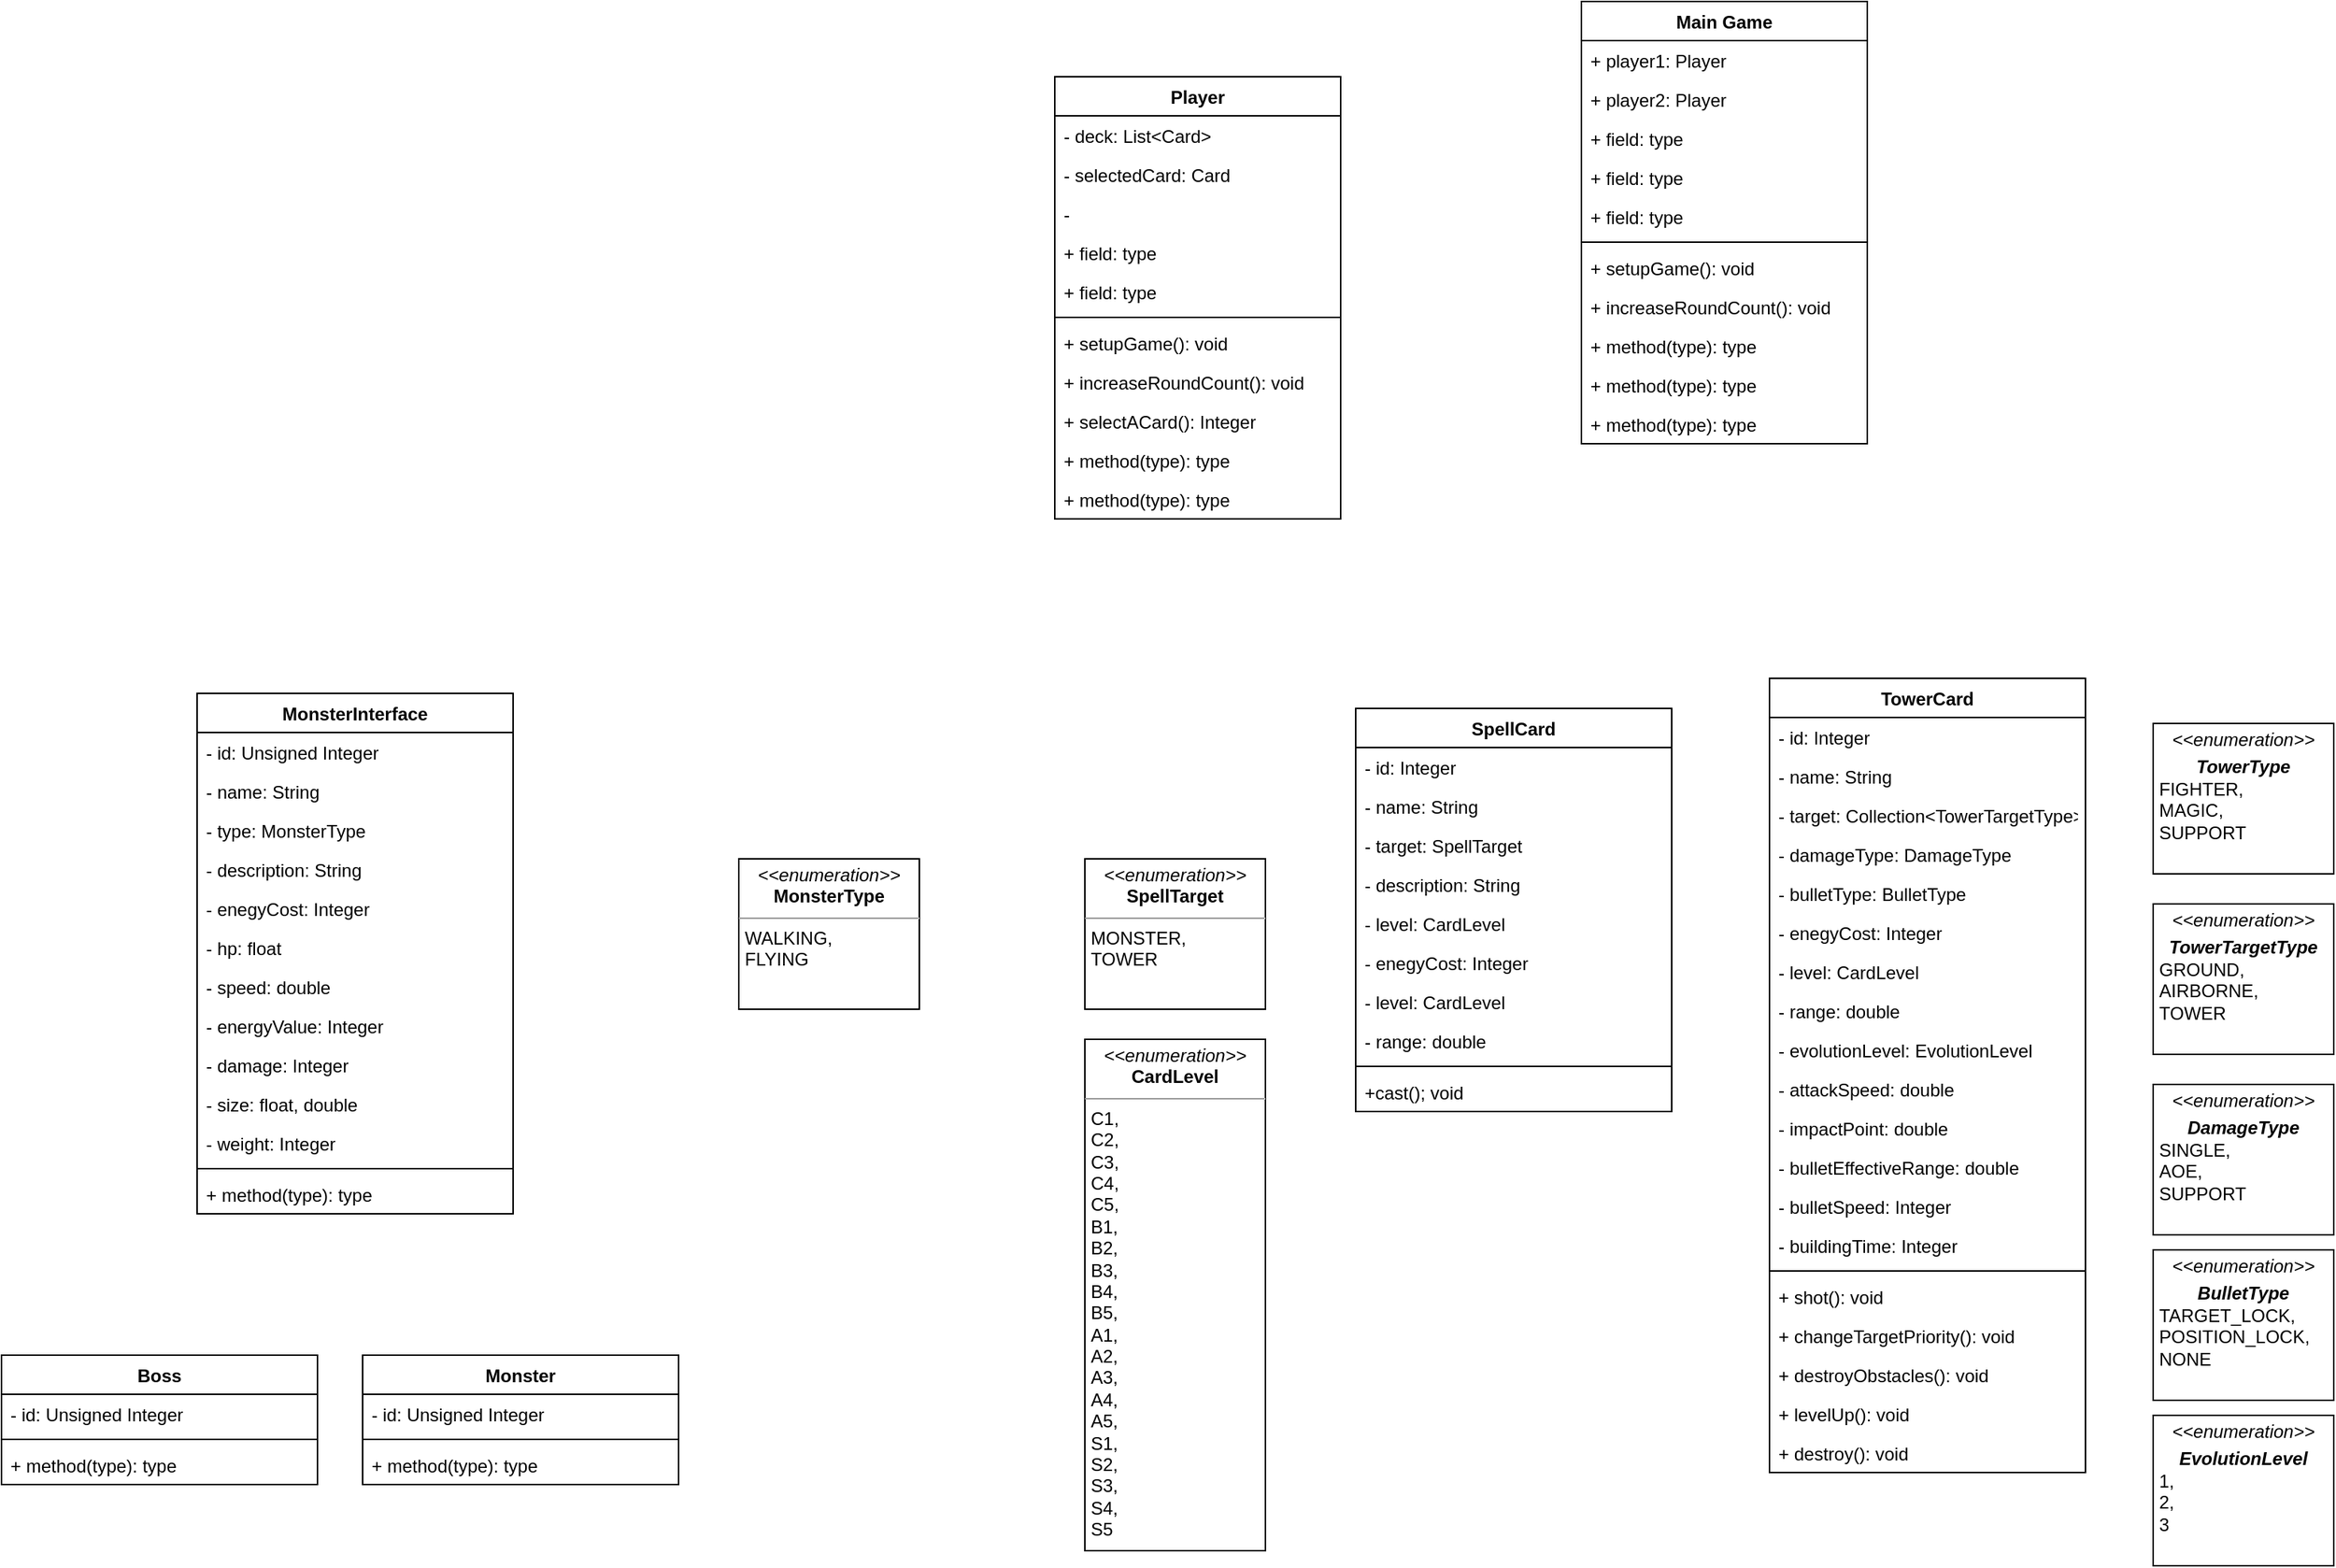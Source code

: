 <mxfile version="20.0.1" type="github">
  <diagram id="3Hzr0n2Hrk9hMCZVUcCn" name="Page-1">
    <mxGraphModel dx="1108" dy="1582" grid="1" gridSize="10" guides="1" tooltips="1" connect="1" arrows="1" fold="1" page="1" pageScale="1" pageWidth="850" pageHeight="1100" math="0" shadow="0">
      <root>
        <mxCell id="0" />
        <mxCell id="1" parent="0" />
        <mxCell id="gTmIQ7LkwGz3GuOeLMRu-1" value="MonsterInterface" style="swimlane;fontStyle=1;align=center;verticalAlign=top;childLayout=stackLayout;horizontal=1;startSize=26;horizontalStack=0;resizeParent=1;resizeParentMax=0;resizeLast=0;collapsible=1;marginBottom=0;" parent="1" vertex="1">
          <mxGeometry x="230" y="90" width="210" height="346" as="geometry" />
        </mxCell>
        <mxCell id="gTmIQ7LkwGz3GuOeLMRu-2" value="- id: Unsigned Integer" style="text;strokeColor=none;fillColor=none;align=left;verticalAlign=top;spacingLeft=4;spacingRight=4;overflow=hidden;rotatable=0;points=[[0,0.5],[1,0.5]];portConstraint=eastwest;" parent="gTmIQ7LkwGz3GuOeLMRu-1" vertex="1">
          <mxGeometry y="26" width="210" height="26" as="geometry" />
        </mxCell>
        <mxCell id="gTmIQ7LkwGz3GuOeLMRu-15" value="- name: String" style="text;strokeColor=none;fillColor=none;align=left;verticalAlign=top;spacingLeft=4;spacingRight=4;overflow=hidden;rotatable=0;points=[[0,0.5],[1,0.5]];portConstraint=eastwest;" parent="gTmIQ7LkwGz3GuOeLMRu-1" vertex="1">
          <mxGeometry y="52" width="210" height="26" as="geometry" />
        </mxCell>
        <mxCell id="gTmIQ7LkwGz3GuOeLMRu-16" value="- type: MonsterType" style="text;strokeColor=none;fillColor=none;align=left;verticalAlign=top;spacingLeft=4;spacingRight=4;overflow=hidden;rotatable=0;points=[[0,0.5],[1,0.5]];portConstraint=eastwest;" parent="gTmIQ7LkwGz3GuOeLMRu-1" vertex="1">
          <mxGeometry y="78" width="210" height="26" as="geometry" />
        </mxCell>
        <mxCell id="gTmIQ7LkwGz3GuOeLMRu-6" value="- description: String" style="text;strokeColor=none;fillColor=none;align=left;verticalAlign=top;spacingLeft=4;spacingRight=4;overflow=hidden;rotatable=0;points=[[0,0.5],[1,0.5]];portConstraint=eastwest;" parent="gTmIQ7LkwGz3GuOeLMRu-1" vertex="1">
          <mxGeometry y="104" width="210" height="26" as="geometry" />
        </mxCell>
        <mxCell id="gTmIQ7LkwGz3GuOeLMRu-8" value="- enegyCost: Integer" style="text;strokeColor=none;fillColor=none;align=left;verticalAlign=top;spacingLeft=4;spacingRight=4;overflow=hidden;rotatable=0;points=[[0,0.5],[1,0.5]];portConstraint=eastwest;labelBackgroundColor=default;" parent="gTmIQ7LkwGz3GuOeLMRu-1" vertex="1">
          <mxGeometry y="130" width="210" height="26" as="geometry" />
        </mxCell>
        <mxCell id="gTmIQ7LkwGz3GuOeLMRu-9" value="- hp: float" style="text;strokeColor=none;fillColor=none;align=left;verticalAlign=top;spacingLeft=4;spacingRight=4;overflow=hidden;rotatable=0;points=[[0,0.5],[1,0.5]];portConstraint=eastwest;" parent="gTmIQ7LkwGz3GuOeLMRu-1" vertex="1">
          <mxGeometry y="156" width="210" height="26" as="geometry" />
        </mxCell>
        <mxCell id="gTmIQ7LkwGz3GuOeLMRu-10" value="- speed: double" style="text;strokeColor=none;fillColor=none;align=left;verticalAlign=top;spacingLeft=4;spacingRight=4;overflow=hidden;rotatable=0;points=[[0,0.5],[1,0.5]];portConstraint=eastwest;" parent="gTmIQ7LkwGz3GuOeLMRu-1" vertex="1">
          <mxGeometry y="182" width="210" height="26" as="geometry" />
        </mxCell>
        <mxCell id="gTmIQ7LkwGz3GuOeLMRu-13" value="- energyValue: Integer" style="text;strokeColor=none;fillColor=none;align=left;verticalAlign=top;spacingLeft=4;spacingRight=4;overflow=hidden;rotatable=0;points=[[0,0.5],[1,0.5]];portConstraint=eastwest;" parent="gTmIQ7LkwGz3GuOeLMRu-1" vertex="1">
          <mxGeometry y="208" width="210" height="26" as="geometry" />
        </mxCell>
        <mxCell id="gTmIQ7LkwGz3GuOeLMRu-14" value="- damage: Integer" style="text;strokeColor=none;fillColor=none;align=left;verticalAlign=top;spacingLeft=4;spacingRight=4;overflow=hidden;rotatable=0;points=[[0,0.5],[1,0.5]];portConstraint=eastwest;" parent="gTmIQ7LkwGz3GuOeLMRu-1" vertex="1">
          <mxGeometry y="234" width="210" height="26" as="geometry" />
        </mxCell>
        <mxCell id="gTmIQ7LkwGz3GuOeLMRu-11" value="- size: float, double" style="text;strokeColor=none;fillColor=none;align=left;verticalAlign=top;spacingLeft=4;spacingRight=4;overflow=hidden;rotatable=0;points=[[0,0.5],[1,0.5]];portConstraint=eastwest;" parent="gTmIQ7LkwGz3GuOeLMRu-1" vertex="1">
          <mxGeometry y="260" width="210" height="26" as="geometry" />
        </mxCell>
        <mxCell id="gTmIQ7LkwGz3GuOeLMRu-12" value="- weight: Integer" style="text;strokeColor=none;fillColor=none;align=left;verticalAlign=top;spacingLeft=4;spacingRight=4;overflow=hidden;rotatable=0;points=[[0,0.5],[1,0.5]];portConstraint=eastwest;" parent="gTmIQ7LkwGz3GuOeLMRu-1" vertex="1">
          <mxGeometry y="286" width="210" height="26" as="geometry" />
        </mxCell>
        <mxCell id="gTmIQ7LkwGz3GuOeLMRu-3" value="" style="line;strokeWidth=1;fillColor=none;align=left;verticalAlign=middle;spacingTop=-1;spacingLeft=3;spacingRight=3;rotatable=0;labelPosition=right;points=[];portConstraint=eastwest;" parent="gTmIQ7LkwGz3GuOeLMRu-1" vertex="1">
          <mxGeometry y="312" width="210" height="8" as="geometry" />
        </mxCell>
        <mxCell id="gTmIQ7LkwGz3GuOeLMRu-4" value="+ method(type): type" style="text;strokeColor=none;fillColor=none;align=left;verticalAlign=top;spacingLeft=4;spacingRight=4;overflow=hidden;rotatable=0;points=[[0,0.5],[1,0.5]];portConstraint=eastwest;" parent="gTmIQ7LkwGz3GuOeLMRu-1" vertex="1">
          <mxGeometry y="320" width="210" height="26" as="geometry" />
        </mxCell>
        <mxCell id="gTmIQ7LkwGz3GuOeLMRu-5" value="&lt;p style=&quot;margin:0px;margin-top:4px;text-align:center;&quot;&gt;&lt;i&gt;&amp;lt;&amp;lt;enumeration&amp;gt;&amp;gt;&lt;/i&gt;&lt;br&gt;&lt;b&gt;MonsterType&lt;/b&gt;&lt;/p&gt;&lt;hr size=&quot;1&quot;&gt;&lt;p style=&quot;margin:0px;margin-left:4px;&quot;&gt;WALKING,&amp;nbsp;&lt;/p&gt;&lt;p style=&quot;margin:0px;margin-left:4px;&quot;&gt;FLYING&lt;/p&gt;" style="verticalAlign=top;align=left;overflow=fill;fontSize=12;fontFamily=Helvetica;html=1;" parent="1" vertex="1">
          <mxGeometry x="590" y="200" width="120" height="100" as="geometry" />
        </mxCell>
        <mxCell id="gTmIQ7LkwGz3GuOeLMRu-19" value="Boss" style="swimlane;fontStyle=1;align=center;verticalAlign=top;childLayout=stackLayout;horizontal=1;startSize=26;horizontalStack=0;resizeParent=1;resizeParentMax=0;resizeLast=0;collapsible=1;marginBottom=0;" parent="1" vertex="1">
          <mxGeometry x="100" y="530" width="210" height="86" as="geometry" />
        </mxCell>
        <mxCell id="gTmIQ7LkwGz3GuOeLMRu-20" value="- id: Unsigned Integer" style="text;strokeColor=none;fillColor=none;align=left;verticalAlign=top;spacingLeft=4;spacingRight=4;overflow=hidden;rotatable=0;points=[[0,0.5],[1,0.5]];portConstraint=eastwest;" parent="gTmIQ7LkwGz3GuOeLMRu-19" vertex="1">
          <mxGeometry y="26" width="210" height="26" as="geometry" />
        </mxCell>
        <mxCell id="gTmIQ7LkwGz3GuOeLMRu-34" value="" style="line;strokeWidth=1;fillColor=none;align=left;verticalAlign=middle;spacingTop=-1;spacingLeft=3;spacingRight=3;rotatable=0;labelPosition=right;points=[];portConstraint=eastwest;" parent="gTmIQ7LkwGz3GuOeLMRu-19" vertex="1">
          <mxGeometry y="52" width="210" height="8" as="geometry" />
        </mxCell>
        <mxCell id="gTmIQ7LkwGz3GuOeLMRu-35" value="+ method(type): type" style="text;strokeColor=none;fillColor=none;align=left;verticalAlign=top;spacingLeft=4;spacingRight=4;overflow=hidden;rotatable=0;points=[[0,0.5],[1,0.5]];portConstraint=eastwest;" parent="gTmIQ7LkwGz3GuOeLMRu-19" vertex="1">
          <mxGeometry y="60" width="210" height="26" as="geometry" />
        </mxCell>
        <mxCell id="gTmIQ7LkwGz3GuOeLMRu-36" value="Monster" style="swimlane;fontStyle=1;align=center;verticalAlign=top;childLayout=stackLayout;horizontal=1;startSize=26;horizontalStack=0;resizeParent=1;resizeParentMax=0;resizeLast=0;collapsible=1;marginBottom=0;" parent="1" vertex="1">
          <mxGeometry x="340" y="530" width="210" height="86" as="geometry" />
        </mxCell>
        <mxCell id="gTmIQ7LkwGz3GuOeLMRu-37" value="- id: Unsigned Integer" style="text;strokeColor=none;fillColor=none;align=left;verticalAlign=top;spacingLeft=4;spacingRight=4;overflow=hidden;rotatable=0;points=[[0,0.5],[1,0.5]];portConstraint=eastwest;" parent="gTmIQ7LkwGz3GuOeLMRu-36" vertex="1">
          <mxGeometry y="26" width="210" height="26" as="geometry" />
        </mxCell>
        <mxCell id="gTmIQ7LkwGz3GuOeLMRu-51" value="" style="line;strokeWidth=1;fillColor=none;align=left;verticalAlign=middle;spacingTop=-1;spacingLeft=3;spacingRight=3;rotatable=0;labelPosition=right;points=[];portConstraint=eastwest;" parent="gTmIQ7LkwGz3GuOeLMRu-36" vertex="1">
          <mxGeometry y="52" width="210" height="8" as="geometry" />
        </mxCell>
        <mxCell id="gTmIQ7LkwGz3GuOeLMRu-52" value="+ method(type): type" style="text;strokeColor=none;fillColor=none;align=left;verticalAlign=top;spacingLeft=4;spacingRight=4;overflow=hidden;rotatable=0;points=[[0,0.5],[1,0.5]];portConstraint=eastwest;" parent="gTmIQ7LkwGz3GuOeLMRu-36" vertex="1">
          <mxGeometry y="60" width="210" height="26" as="geometry" />
        </mxCell>
        <mxCell id="y4j8MuDuXKKV_iI7dw1A-1" value="&lt;p style=&quot;margin:0px;margin-top:4px;text-align:center;&quot;&gt;&lt;i&gt;&amp;lt;&amp;lt;enumeration&amp;gt;&amp;gt;&lt;/i&gt;&lt;br&gt;&lt;b&gt;SpellTarget&lt;/b&gt;&lt;/p&gt;&lt;hr size=&quot;1&quot;&gt;&lt;p style=&quot;margin:0px;margin-left:4px;&quot;&gt;MONSTER,&lt;/p&gt;&lt;p style=&quot;margin:0px;margin-left:4px;&quot;&gt;TOWER&lt;/p&gt;" style="verticalAlign=top;align=left;overflow=fill;fontSize=12;fontFamily=Helvetica;html=1;" vertex="1" parent="1">
          <mxGeometry x="820" y="200" width="120" height="100" as="geometry" />
        </mxCell>
        <mxCell id="y4j8MuDuXKKV_iI7dw1A-2" value="SpellCard" style="swimlane;fontStyle=1;align=center;verticalAlign=top;childLayout=stackLayout;horizontal=1;startSize=26;horizontalStack=0;resizeParent=1;resizeParentMax=0;resizeLast=0;collapsible=1;marginBottom=0;" vertex="1" parent="1">
          <mxGeometry x="1000" y="100" width="210" height="268" as="geometry" />
        </mxCell>
        <mxCell id="y4j8MuDuXKKV_iI7dw1A-3" value="- id: Integer" style="text;strokeColor=none;fillColor=none;align=left;verticalAlign=top;spacingLeft=4;spacingRight=4;overflow=hidden;rotatable=0;points=[[0,0.5],[1,0.5]];portConstraint=eastwest;" vertex="1" parent="y4j8MuDuXKKV_iI7dw1A-2">
          <mxGeometry y="26" width="210" height="26" as="geometry" />
        </mxCell>
        <mxCell id="y4j8MuDuXKKV_iI7dw1A-4" value="- name: String" style="text;strokeColor=none;fillColor=none;align=left;verticalAlign=top;spacingLeft=4;spacingRight=4;overflow=hidden;rotatable=0;points=[[0,0.5],[1,0.5]];portConstraint=eastwest;" vertex="1" parent="y4j8MuDuXKKV_iI7dw1A-2">
          <mxGeometry y="52" width="210" height="26" as="geometry" />
        </mxCell>
        <mxCell id="y4j8MuDuXKKV_iI7dw1A-5" value="- target: SpellTarget" style="text;strokeColor=none;fillColor=none;align=left;verticalAlign=top;spacingLeft=4;spacingRight=4;overflow=hidden;rotatable=0;points=[[0,0.5],[1,0.5]];portConstraint=eastwest;" vertex="1" parent="y4j8MuDuXKKV_iI7dw1A-2">
          <mxGeometry y="78" width="210" height="26" as="geometry" />
        </mxCell>
        <mxCell id="y4j8MuDuXKKV_iI7dw1A-6" value="- description: String" style="text;strokeColor=none;fillColor=none;align=left;verticalAlign=top;spacingLeft=4;spacingRight=4;overflow=hidden;rotatable=0;points=[[0,0.5],[1,0.5]];portConstraint=eastwest;" vertex="1" parent="y4j8MuDuXKKV_iI7dw1A-2">
          <mxGeometry y="104" width="210" height="26" as="geometry" />
        </mxCell>
        <mxCell id="y4j8MuDuXKKV_iI7dw1A-17" value="- level: CardLevel" style="text;strokeColor=none;fillColor=none;align=left;verticalAlign=top;spacingLeft=4;spacingRight=4;overflow=hidden;rotatable=0;points=[[0,0.5],[1,0.5]];portConstraint=eastwest;labelBackgroundColor=default;" vertex="1" parent="y4j8MuDuXKKV_iI7dw1A-2">
          <mxGeometry y="130" width="210" height="26" as="geometry" />
        </mxCell>
        <mxCell id="y4j8MuDuXKKV_iI7dw1A-16" value="- enegyCost: Integer" style="text;strokeColor=none;fillColor=none;align=left;verticalAlign=top;spacingLeft=4;spacingRight=4;overflow=hidden;rotatable=0;points=[[0,0.5],[1,0.5]];portConstraint=eastwest;labelBackgroundColor=default;" vertex="1" parent="y4j8MuDuXKKV_iI7dw1A-2">
          <mxGeometry y="156" width="210" height="26" as="geometry" />
        </mxCell>
        <mxCell id="y4j8MuDuXKKV_iI7dw1A-18" value="- level: CardLevel" style="text;strokeColor=none;fillColor=none;align=left;verticalAlign=top;spacingLeft=4;spacingRight=4;overflow=hidden;rotatable=0;points=[[0,0.5],[1,0.5]];portConstraint=eastwest;labelBackgroundColor=default;" vertex="1" parent="y4j8MuDuXKKV_iI7dw1A-2">
          <mxGeometry y="182" width="210" height="26" as="geometry" />
        </mxCell>
        <mxCell id="y4j8MuDuXKKV_iI7dw1A-7" value="- range: double" style="text;strokeColor=none;fillColor=none;align=left;verticalAlign=top;spacingLeft=4;spacingRight=4;overflow=hidden;rotatable=0;points=[[0,0.5],[1,0.5]];portConstraint=eastwest;labelBackgroundColor=default;" vertex="1" parent="y4j8MuDuXKKV_iI7dw1A-2">
          <mxGeometry y="208" width="210" height="26" as="geometry" />
        </mxCell>
        <mxCell id="y4j8MuDuXKKV_iI7dw1A-14" value="" style="line;strokeWidth=1;fillColor=none;align=left;verticalAlign=middle;spacingTop=-1;spacingLeft=3;spacingRight=3;rotatable=0;labelPosition=right;points=[];portConstraint=eastwest;" vertex="1" parent="y4j8MuDuXKKV_iI7dw1A-2">
          <mxGeometry y="234" width="210" height="8" as="geometry" />
        </mxCell>
        <mxCell id="y4j8MuDuXKKV_iI7dw1A-15" value="+cast(); void" style="text;strokeColor=none;fillColor=none;align=left;verticalAlign=top;spacingLeft=4;spacingRight=4;overflow=hidden;rotatable=0;points=[[0,0.5],[1,0.5]];portConstraint=eastwest;" vertex="1" parent="y4j8MuDuXKKV_iI7dw1A-2">
          <mxGeometry y="242" width="210" height="26" as="geometry" />
        </mxCell>
        <mxCell id="y4j8MuDuXKKV_iI7dw1A-19" value="&lt;p style=&quot;margin:0px;margin-top:4px;text-align:center;&quot;&gt;&lt;i&gt;&amp;lt;&amp;lt;enumeration&amp;gt;&amp;gt;&lt;/i&gt;&lt;br&gt;&lt;b&gt;CardLevel&lt;/b&gt;&lt;/p&gt;&lt;hr size=&quot;1&quot;&gt;&lt;p style=&quot;margin:0px;margin-left:4px;&quot;&gt;C1,&lt;/p&gt;&lt;p style=&quot;margin:0px;margin-left:4px;&quot;&gt;C2,&lt;/p&gt;&lt;p style=&quot;margin:0px;margin-left:4px;&quot;&gt;C3,&lt;/p&gt;&lt;p style=&quot;margin:0px;margin-left:4px;&quot;&gt;C4,&lt;/p&gt;&lt;p style=&quot;margin:0px;margin-left:4px;&quot;&gt;C5,&lt;/p&gt;&lt;p style=&quot;margin:0px;margin-left:4px;&quot;&gt;B1,&lt;/p&gt;&lt;p style=&quot;margin:0px;margin-left:4px;&quot;&gt;B2,&lt;/p&gt;&lt;p style=&quot;margin:0px;margin-left:4px;&quot;&gt;B3,&lt;/p&gt;&lt;p style=&quot;margin:0px;margin-left:4px;&quot;&gt;B4,&lt;/p&gt;&lt;p style=&quot;margin:0px;margin-left:4px;&quot;&gt;B5,&lt;/p&gt;&lt;p style=&quot;margin:0px;margin-left:4px;&quot;&gt;A1,&amp;nbsp;&lt;/p&gt;&lt;p style=&quot;margin:0px;margin-left:4px;&quot;&gt;A2,&lt;/p&gt;&lt;p style=&quot;margin:0px;margin-left:4px;&quot;&gt;A3,&lt;/p&gt;&lt;p style=&quot;margin:0px;margin-left:4px;&quot;&gt;A4,&lt;/p&gt;&lt;p style=&quot;margin:0px;margin-left:4px;&quot;&gt;A5,&lt;/p&gt;&lt;p style=&quot;margin:0px;margin-left:4px;&quot;&gt;S1,&lt;/p&gt;&lt;p style=&quot;margin:0px;margin-left:4px;&quot;&gt;S2,&lt;/p&gt;&lt;p style=&quot;margin:0px;margin-left:4px;&quot;&gt;S3,&lt;/p&gt;&lt;p style=&quot;margin:0px;margin-left:4px;&quot;&gt;S4,&lt;/p&gt;&lt;p style=&quot;margin:0px;margin-left:4px;&quot;&gt;S5&lt;/p&gt;" style="verticalAlign=top;align=left;overflow=fill;fontSize=12;fontFamily=Helvetica;html=1;" vertex="1" parent="1">
          <mxGeometry x="820" y="320" width="120" height="340" as="geometry" />
        </mxCell>
        <mxCell id="y4j8MuDuXKKV_iI7dw1A-21" value="TowerCard" style="swimlane;fontStyle=1;align=center;verticalAlign=top;childLayout=stackLayout;horizontal=1;startSize=26;horizontalStack=0;resizeParent=1;resizeParentMax=0;resizeLast=0;collapsible=1;marginBottom=0;" vertex="1" parent="1">
          <mxGeometry x="1275" y="80" width="210" height="528" as="geometry" />
        </mxCell>
        <mxCell id="y4j8MuDuXKKV_iI7dw1A-22" value="- id: Integer" style="text;strokeColor=none;fillColor=none;align=left;verticalAlign=top;spacingLeft=4;spacingRight=4;overflow=hidden;rotatable=0;points=[[0,0.5],[1,0.5]];portConstraint=eastwest;" vertex="1" parent="y4j8MuDuXKKV_iI7dw1A-21">
          <mxGeometry y="26" width="210" height="26" as="geometry" />
        </mxCell>
        <mxCell id="y4j8MuDuXKKV_iI7dw1A-23" value="- name: String" style="text;strokeColor=none;fillColor=none;align=left;verticalAlign=top;spacingLeft=4;spacingRight=4;overflow=hidden;rotatable=0;points=[[0,0.5],[1,0.5]];portConstraint=eastwest;" vertex="1" parent="y4j8MuDuXKKV_iI7dw1A-21">
          <mxGeometry y="52" width="210" height="26" as="geometry" />
        </mxCell>
        <mxCell id="y4j8MuDuXKKV_iI7dw1A-24" value="- target: Collection&lt;TowerTargetType&gt;" style="text;strokeColor=none;fillColor=none;align=left;verticalAlign=top;spacingLeft=4;spacingRight=4;overflow=hidden;rotatable=0;points=[[0,0.5],[1,0.5]];portConstraint=eastwest;" vertex="1" parent="y4j8MuDuXKKV_iI7dw1A-21">
          <mxGeometry y="78" width="210" height="26" as="geometry" />
        </mxCell>
        <mxCell id="y4j8MuDuXKKV_iI7dw1A-25" value="- damageType: DamageType" style="text;strokeColor=none;fillColor=none;align=left;verticalAlign=top;spacingLeft=4;spacingRight=4;overflow=hidden;rotatable=0;points=[[0,0.5],[1,0.5]];portConstraint=eastwest;" vertex="1" parent="y4j8MuDuXKKV_iI7dw1A-21">
          <mxGeometry y="104" width="210" height="26" as="geometry" />
        </mxCell>
        <mxCell id="y4j8MuDuXKKV_iI7dw1A-26" value="- bulletType: BulletType" style="text;strokeColor=none;fillColor=none;align=left;verticalAlign=top;spacingLeft=4;spacingRight=4;overflow=hidden;rotatable=0;points=[[0,0.5],[1,0.5]];portConstraint=eastwest;labelBackgroundColor=default;" vertex="1" parent="y4j8MuDuXKKV_iI7dw1A-21">
          <mxGeometry y="130" width="210" height="26" as="geometry" />
        </mxCell>
        <mxCell id="y4j8MuDuXKKV_iI7dw1A-27" value="- enegyCost: Integer" style="text;strokeColor=none;fillColor=none;align=left;verticalAlign=top;spacingLeft=4;spacingRight=4;overflow=hidden;rotatable=0;points=[[0,0.5],[1,0.5]];portConstraint=eastwest;labelBackgroundColor=default;" vertex="1" parent="y4j8MuDuXKKV_iI7dw1A-21">
          <mxGeometry y="156" width="210" height="26" as="geometry" />
        </mxCell>
        <mxCell id="y4j8MuDuXKKV_iI7dw1A-28" value="- level: CardLevel" style="text;strokeColor=none;fillColor=none;align=left;verticalAlign=top;spacingLeft=4;spacingRight=4;overflow=hidden;rotatable=0;points=[[0,0.5],[1,0.5]];portConstraint=eastwest;labelBackgroundColor=default;" vertex="1" parent="y4j8MuDuXKKV_iI7dw1A-21">
          <mxGeometry y="182" width="210" height="26" as="geometry" />
        </mxCell>
        <mxCell id="y4j8MuDuXKKV_iI7dw1A-29" value="- range: double" style="text;strokeColor=none;fillColor=none;align=left;verticalAlign=top;spacingLeft=4;spacingRight=4;overflow=hidden;rotatable=0;points=[[0,0.5],[1,0.5]];portConstraint=eastwest;labelBackgroundColor=default;" vertex="1" parent="y4j8MuDuXKKV_iI7dw1A-21">
          <mxGeometry y="208" width="210" height="26" as="geometry" />
        </mxCell>
        <mxCell id="y4j8MuDuXKKV_iI7dw1A-36" value="- evolutionLevel: EvolutionLevel" style="text;strokeColor=none;fillColor=none;align=left;verticalAlign=top;spacingLeft=4;spacingRight=4;overflow=hidden;rotatable=0;points=[[0,0.5],[1,0.5]];portConstraint=eastwest;labelBackgroundColor=default;" vertex="1" parent="y4j8MuDuXKKV_iI7dw1A-21">
          <mxGeometry y="234" width="210" height="26" as="geometry" />
        </mxCell>
        <mxCell id="y4j8MuDuXKKV_iI7dw1A-38" value="- attackSpeed: double" style="text;strokeColor=none;fillColor=none;align=left;verticalAlign=top;spacingLeft=4;spacingRight=4;overflow=hidden;rotatable=0;points=[[0,0.5],[1,0.5]];portConstraint=eastwest;labelBackgroundColor=default;" vertex="1" parent="y4j8MuDuXKKV_iI7dw1A-21">
          <mxGeometry y="260" width="210" height="26" as="geometry" />
        </mxCell>
        <mxCell id="y4j8MuDuXKKV_iI7dw1A-39" value="- impactPoint: double" style="text;strokeColor=none;fillColor=none;align=left;verticalAlign=top;spacingLeft=4;spacingRight=4;overflow=hidden;rotatable=0;points=[[0,0.5],[1,0.5]];portConstraint=eastwest;labelBackgroundColor=default;" vertex="1" parent="y4j8MuDuXKKV_iI7dw1A-21">
          <mxGeometry y="286" width="210" height="26" as="geometry" />
        </mxCell>
        <mxCell id="y4j8MuDuXKKV_iI7dw1A-40" value="- bulletEffectiveRange: double" style="text;strokeColor=none;fillColor=none;align=left;verticalAlign=top;spacingLeft=4;spacingRight=4;overflow=hidden;rotatable=0;points=[[0,0.5],[1,0.5]];portConstraint=eastwest;labelBackgroundColor=default;" vertex="1" parent="y4j8MuDuXKKV_iI7dw1A-21">
          <mxGeometry y="312" width="210" height="26" as="geometry" />
        </mxCell>
        <mxCell id="y4j8MuDuXKKV_iI7dw1A-41" value="- bulletSpeed: Integer" style="text;strokeColor=none;fillColor=none;align=left;verticalAlign=top;spacingLeft=4;spacingRight=4;overflow=hidden;rotatable=0;points=[[0,0.5],[1,0.5]];portConstraint=eastwest;labelBackgroundColor=default;" vertex="1" parent="y4j8MuDuXKKV_iI7dw1A-21">
          <mxGeometry y="338" width="210" height="26" as="geometry" />
        </mxCell>
        <mxCell id="y4j8MuDuXKKV_iI7dw1A-42" value="- buildingTime: Integer" style="text;strokeColor=none;fillColor=none;align=left;verticalAlign=top;spacingLeft=4;spacingRight=4;overflow=hidden;rotatable=0;points=[[0,0.5],[1,0.5]];portConstraint=eastwest;labelBackgroundColor=default;" vertex="1" parent="y4j8MuDuXKKV_iI7dw1A-21">
          <mxGeometry y="364" width="210" height="26" as="geometry" />
        </mxCell>
        <mxCell id="y4j8MuDuXKKV_iI7dw1A-30" value="" style="line;strokeWidth=1;fillColor=none;align=left;verticalAlign=middle;spacingTop=-1;spacingLeft=3;spacingRight=3;rotatable=0;labelPosition=right;points=[];portConstraint=eastwest;" vertex="1" parent="y4j8MuDuXKKV_iI7dw1A-21">
          <mxGeometry y="390" width="210" height="8" as="geometry" />
        </mxCell>
        <mxCell id="y4j8MuDuXKKV_iI7dw1A-31" value="+ shot(): void" style="text;strokeColor=none;fillColor=none;align=left;verticalAlign=top;spacingLeft=4;spacingRight=4;overflow=hidden;rotatable=0;points=[[0,0.5],[1,0.5]];portConstraint=eastwest;" vertex="1" parent="y4j8MuDuXKKV_iI7dw1A-21">
          <mxGeometry y="398" width="210" height="26" as="geometry" />
        </mxCell>
        <mxCell id="y4j8MuDuXKKV_iI7dw1A-43" value="+ changeTargetPriority(): void" style="text;strokeColor=none;fillColor=none;align=left;verticalAlign=top;spacingLeft=4;spacingRight=4;overflow=hidden;rotatable=0;points=[[0,0.5],[1,0.5]];portConstraint=eastwest;" vertex="1" parent="y4j8MuDuXKKV_iI7dw1A-21">
          <mxGeometry y="424" width="210" height="26" as="geometry" />
        </mxCell>
        <mxCell id="y4j8MuDuXKKV_iI7dw1A-46" value="+ destroyObstacles(): void" style="text;strokeColor=none;fillColor=none;align=left;verticalAlign=top;spacingLeft=4;spacingRight=4;overflow=hidden;rotatable=0;points=[[0,0.5],[1,0.5]];portConstraint=eastwest;" vertex="1" parent="y4j8MuDuXKKV_iI7dw1A-21">
          <mxGeometry y="450" width="210" height="26" as="geometry" />
        </mxCell>
        <mxCell id="y4j8MuDuXKKV_iI7dw1A-45" value="+ levelUp(): void" style="text;strokeColor=none;fillColor=none;align=left;verticalAlign=top;spacingLeft=4;spacingRight=4;overflow=hidden;rotatable=0;points=[[0,0.5],[1,0.5]];portConstraint=eastwest;" vertex="1" parent="y4j8MuDuXKKV_iI7dw1A-21">
          <mxGeometry y="476" width="210" height="26" as="geometry" />
        </mxCell>
        <mxCell id="y4j8MuDuXKKV_iI7dw1A-44" value="+ destroy(): void" style="text;strokeColor=none;fillColor=none;align=left;verticalAlign=top;spacingLeft=4;spacingRight=4;overflow=hidden;rotatable=0;points=[[0,0.5],[1,0.5]];portConstraint=eastwest;" vertex="1" parent="y4j8MuDuXKKV_iI7dw1A-21">
          <mxGeometry y="502" width="210" height="26" as="geometry" />
        </mxCell>
        <mxCell id="y4j8MuDuXKKV_iI7dw1A-32" value="&lt;p style=&quot;margin:0px;margin-top:4px;text-align:center;&quot;&gt;&lt;i&gt;&amp;lt;&amp;lt;enumeration&amp;gt;&amp;gt;&lt;/i&gt;&lt;br&gt;&lt;/p&gt;&lt;p style=&quot;margin:0px;margin-top:4px;text-align:center;&quot;&gt;&lt;i&gt;&lt;b&gt;TowerType&lt;/b&gt;&lt;/i&gt;&lt;/p&gt;&lt;p style=&quot;margin:0px;margin-left:4px;&quot;&gt;FIGHTER,&lt;/p&gt;&lt;p style=&quot;margin:0px;margin-left:4px;&quot;&gt;MAGIC,&lt;/p&gt;&lt;p style=&quot;margin:0px;margin-left:4px;&quot;&gt;SUPPORT&lt;/p&gt;" style="verticalAlign=top;align=left;overflow=fill;fontSize=12;fontFamily=Helvetica;html=1;" vertex="1" parent="1">
          <mxGeometry x="1530" y="110" width="120" height="100" as="geometry" />
        </mxCell>
        <mxCell id="y4j8MuDuXKKV_iI7dw1A-33" value="&lt;p style=&quot;margin:0px;margin-top:4px;text-align:center;&quot;&gt;&lt;i&gt;&amp;lt;&amp;lt;enumeration&amp;gt;&amp;gt;&lt;/i&gt;&lt;br&gt;&lt;/p&gt;&lt;p style=&quot;margin:0px;margin-top:4px;text-align:center;&quot;&gt;&lt;b&gt;&lt;i&gt;TowerTargetType&lt;/i&gt;&lt;/b&gt;&lt;/p&gt;&lt;p style=&quot;margin:0px;margin-left:4px;&quot;&gt;GROUND,&lt;/p&gt;&lt;p style=&quot;margin:0px;margin-left:4px;&quot;&gt;AIRBORNE,&lt;/p&gt;&lt;p style=&quot;margin:0px;margin-left:4px;&quot;&gt;TOWER&lt;/p&gt;" style="verticalAlign=top;align=left;overflow=fill;fontSize=12;fontFamily=Helvetica;html=1;" vertex="1" parent="1">
          <mxGeometry x="1530" y="230" width="120" height="100" as="geometry" />
        </mxCell>
        <mxCell id="y4j8MuDuXKKV_iI7dw1A-34" value="&lt;p style=&quot;margin:0px;margin-top:4px;text-align:center;&quot;&gt;&lt;i&gt;&amp;lt;&amp;lt;enumeration&amp;gt;&amp;gt;&lt;/i&gt;&lt;br&gt;&lt;/p&gt;&lt;p style=&quot;margin:0px;margin-top:4px;text-align:center;&quot;&gt;&lt;b&gt;&lt;i&gt;DamageType&lt;/i&gt;&lt;/b&gt;&lt;/p&gt;&lt;p style=&quot;margin:0px;margin-left:4px;&quot;&gt;SINGLE,&lt;/p&gt;&lt;p style=&quot;margin:0px;margin-left:4px;&quot;&gt;AOE,&lt;/p&gt;&lt;p style=&quot;margin:0px;margin-left:4px;&quot;&gt;SUPPORT&lt;/p&gt;" style="verticalAlign=top;align=left;overflow=fill;fontSize=12;fontFamily=Helvetica;html=1;" vertex="1" parent="1">
          <mxGeometry x="1530" y="350" width="120" height="100" as="geometry" />
        </mxCell>
        <mxCell id="y4j8MuDuXKKV_iI7dw1A-35" value="&lt;p style=&quot;margin:0px;margin-top:4px;text-align:center;&quot;&gt;&lt;i&gt;&amp;lt;&amp;lt;enumeration&amp;gt;&amp;gt;&lt;/i&gt;&lt;br&gt;&lt;/p&gt;&lt;p style=&quot;margin:0px;margin-top:4px;text-align:center;&quot;&gt;&lt;b&gt;&lt;i&gt;BulletType&lt;/i&gt;&lt;/b&gt;&lt;/p&gt;&lt;p style=&quot;margin:0px;margin-left:4px;&quot;&gt;TARGET_LOCK,&lt;/p&gt;&lt;p style=&quot;margin:0px;margin-left:4px;&quot;&gt;POSITION_LOCK,&lt;/p&gt;&lt;p style=&quot;margin:0px;margin-left:4px;&quot;&gt;NONE&lt;/p&gt;" style="verticalAlign=top;align=left;overflow=fill;fontSize=12;fontFamily=Helvetica;html=1;" vertex="1" parent="1">
          <mxGeometry x="1530" y="460" width="120" height="100" as="geometry" />
        </mxCell>
        <mxCell id="y4j8MuDuXKKV_iI7dw1A-37" value="&lt;p style=&quot;margin:0px;margin-top:4px;text-align:center;&quot;&gt;&lt;i&gt;&amp;lt;&amp;lt;enumeration&amp;gt;&amp;gt;&lt;/i&gt;&lt;br&gt;&lt;/p&gt;&lt;p style=&quot;margin:0px;margin-top:4px;text-align:center;&quot;&gt;&lt;b&gt;&lt;i&gt;EvolutionLevel&lt;/i&gt;&lt;/b&gt;&lt;/p&gt;&lt;p style=&quot;margin:0px;margin-left:4px;&quot;&gt;1,&lt;/p&gt;&lt;p style=&quot;margin:0px;margin-left:4px;&quot;&gt;2,&lt;/p&gt;&lt;p style=&quot;margin:0px;margin-left:4px;&quot;&gt;3&lt;/p&gt;" style="verticalAlign=top;align=left;overflow=fill;fontSize=12;fontFamily=Helvetica;html=1;" vertex="1" parent="1">
          <mxGeometry x="1530" y="570" width="120" height="100" as="geometry" />
        </mxCell>
        <mxCell id="y4j8MuDuXKKV_iI7dw1A-47" value="Main Game" style="swimlane;fontStyle=1;align=center;verticalAlign=top;childLayout=stackLayout;horizontal=1;startSize=26;horizontalStack=0;resizeParent=1;resizeParentMax=0;resizeLast=0;collapsible=1;marginBottom=0;" vertex="1" parent="1">
          <mxGeometry x="1150" y="-370" width="190" height="294" as="geometry" />
        </mxCell>
        <mxCell id="y4j8MuDuXKKV_iI7dw1A-48" value="+ player1: Player" style="text;strokeColor=none;fillColor=none;align=left;verticalAlign=top;spacingLeft=4;spacingRight=4;overflow=hidden;rotatable=0;points=[[0,0.5],[1,0.5]];portConstraint=eastwest;" vertex="1" parent="y4j8MuDuXKKV_iI7dw1A-47">
          <mxGeometry y="26" width="190" height="26" as="geometry" />
        </mxCell>
        <mxCell id="y4j8MuDuXKKV_iI7dw1A-53" value="+ player2: Player" style="text;strokeColor=none;fillColor=none;align=left;verticalAlign=top;spacingLeft=4;spacingRight=4;overflow=hidden;rotatable=0;points=[[0,0.5],[1,0.5]];portConstraint=eastwest;" vertex="1" parent="y4j8MuDuXKKV_iI7dw1A-47">
          <mxGeometry y="52" width="190" height="26" as="geometry" />
        </mxCell>
        <mxCell id="y4j8MuDuXKKV_iI7dw1A-51" value="+ field: type" style="text;strokeColor=none;fillColor=none;align=left;verticalAlign=top;spacingLeft=4;spacingRight=4;overflow=hidden;rotatable=0;points=[[0,0.5],[1,0.5]];portConstraint=eastwest;" vertex="1" parent="y4j8MuDuXKKV_iI7dw1A-47">
          <mxGeometry y="78" width="190" height="26" as="geometry" />
        </mxCell>
        <mxCell id="y4j8MuDuXKKV_iI7dw1A-52" value="+ field: type" style="text;strokeColor=none;fillColor=none;align=left;verticalAlign=top;spacingLeft=4;spacingRight=4;overflow=hidden;rotatable=0;points=[[0,0.5],[1,0.5]];portConstraint=eastwest;" vertex="1" parent="y4j8MuDuXKKV_iI7dw1A-47">
          <mxGeometry y="104" width="190" height="26" as="geometry" />
        </mxCell>
        <mxCell id="y4j8MuDuXKKV_iI7dw1A-54" value="+ field: type" style="text;strokeColor=none;fillColor=none;align=left;verticalAlign=top;spacingLeft=4;spacingRight=4;overflow=hidden;rotatable=0;points=[[0,0.5],[1,0.5]];portConstraint=eastwest;" vertex="1" parent="y4j8MuDuXKKV_iI7dw1A-47">
          <mxGeometry y="130" width="190" height="26" as="geometry" />
        </mxCell>
        <mxCell id="y4j8MuDuXKKV_iI7dw1A-49" value="" style="line;strokeWidth=1;fillColor=none;align=left;verticalAlign=middle;spacingTop=-1;spacingLeft=3;spacingRight=3;rotatable=0;labelPosition=right;points=[];portConstraint=eastwest;" vertex="1" parent="y4j8MuDuXKKV_iI7dw1A-47">
          <mxGeometry y="156" width="190" height="8" as="geometry" />
        </mxCell>
        <mxCell id="y4j8MuDuXKKV_iI7dw1A-50" value="+ setupGame(): void" style="text;strokeColor=none;fillColor=none;align=left;verticalAlign=top;spacingLeft=4;spacingRight=4;overflow=hidden;rotatable=0;points=[[0,0.5],[1,0.5]];portConstraint=eastwest;" vertex="1" parent="y4j8MuDuXKKV_iI7dw1A-47">
          <mxGeometry y="164" width="190" height="26" as="geometry" />
        </mxCell>
        <mxCell id="y4j8MuDuXKKV_iI7dw1A-55" value="+ increaseRoundCount(): void" style="text;strokeColor=none;fillColor=none;align=left;verticalAlign=top;spacingLeft=4;spacingRight=4;overflow=hidden;rotatable=0;points=[[0,0.5],[1,0.5]];portConstraint=eastwest;" vertex="1" parent="y4j8MuDuXKKV_iI7dw1A-47">
          <mxGeometry y="190" width="190" height="26" as="geometry" />
        </mxCell>
        <mxCell id="y4j8MuDuXKKV_iI7dw1A-56" value="+ method(type): type" style="text;strokeColor=none;fillColor=none;align=left;verticalAlign=top;spacingLeft=4;spacingRight=4;overflow=hidden;rotatable=0;points=[[0,0.5],[1,0.5]];portConstraint=eastwest;" vertex="1" parent="y4j8MuDuXKKV_iI7dw1A-47">
          <mxGeometry y="216" width="190" height="26" as="geometry" />
        </mxCell>
        <mxCell id="y4j8MuDuXKKV_iI7dw1A-57" value="+ method(type): type" style="text;strokeColor=none;fillColor=none;align=left;verticalAlign=top;spacingLeft=4;spacingRight=4;overflow=hidden;rotatable=0;points=[[0,0.5],[1,0.5]];portConstraint=eastwest;" vertex="1" parent="y4j8MuDuXKKV_iI7dw1A-47">
          <mxGeometry y="242" width="190" height="26" as="geometry" />
        </mxCell>
        <mxCell id="y4j8MuDuXKKV_iI7dw1A-58" value="+ method(type): type" style="text;strokeColor=none;fillColor=none;align=left;verticalAlign=top;spacingLeft=4;spacingRight=4;overflow=hidden;rotatable=0;points=[[0,0.5],[1,0.5]];portConstraint=eastwest;" vertex="1" parent="y4j8MuDuXKKV_iI7dw1A-47">
          <mxGeometry y="268" width="190" height="26" as="geometry" />
        </mxCell>
        <mxCell id="y4j8MuDuXKKV_iI7dw1A-59" value="Player" style="swimlane;fontStyle=1;align=center;verticalAlign=top;childLayout=stackLayout;horizontal=1;startSize=26;horizontalStack=0;resizeParent=1;resizeParentMax=0;resizeLast=0;collapsible=1;marginBottom=0;" vertex="1" parent="1">
          <mxGeometry x="800" y="-320" width="190" height="294" as="geometry" />
        </mxCell>
        <mxCell id="y4j8MuDuXKKV_iI7dw1A-60" value="- deck: List&lt;Card&gt;" style="text;strokeColor=none;fillColor=none;align=left;verticalAlign=top;spacingLeft=4;spacingRight=4;overflow=hidden;rotatable=0;points=[[0,0.5],[1,0.5]];portConstraint=eastwest;" vertex="1" parent="y4j8MuDuXKKV_iI7dw1A-59">
          <mxGeometry y="26" width="190" height="26" as="geometry" />
        </mxCell>
        <mxCell id="y4j8MuDuXKKV_iI7dw1A-61" value="- selectedCard: Card" style="text;strokeColor=none;fillColor=none;align=left;verticalAlign=top;spacingLeft=4;spacingRight=4;overflow=hidden;rotatable=0;points=[[0,0.5],[1,0.5]];portConstraint=eastwest;" vertex="1" parent="y4j8MuDuXKKV_iI7dw1A-59">
          <mxGeometry y="52" width="190" height="26" as="geometry" />
        </mxCell>
        <mxCell id="y4j8MuDuXKKV_iI7dw1A-62" value="- " style="text;strokeColor=none;fillColor=none;align=left;verticalAlign=top;spacingLeft=4;spacingRight=4;overflow=hidden;rotatable=0;points=[[0,0.5],[1,0.5]];portConstraint=eastwest;" vertex="1" parent="y4j8MuDuXKKV_iI7dw1A-59">
          <mxGeometry y="78" width="190" height="26" as="geometry" />
        </mxCell>
        <mxCell id="y4j8MuDuXKKV_iI7dw1A-63" value="+ field: type" style="text;strokeColor=none;fillColor=none;align=left;verticalAlign=top;spacingLeft=4;spacingRight=4;overflow=hidden;rotatable=0;points=[[0,0.5],[1,0.5]];portConstraint=eastwest;" vertex="1" parent="y4j8MuDuXKKV_iI7dw1A-59">
          <mxGeometry y="104" width="190" height="26" as="geometry" />
        </mxCell>
        <mxCell id="y4j8MuDuXKKV_iI7dw1A-64" value="+ field: type" style="text;strokeColor=none;fillColor=none;align=left;verticalAlign=top;spacingLeft=4;spacingRight=4;overflow=hidden;rotatable=0;points=[[0,0.5],[1,0.5]];portConstraint=eastwest;" vertex="1" parent="y4j8MuDuXKKV_iI7dw1A-59">
          <mxGeometry y="130" width="190" height="26" as="geometry" />
        </mxCell>
        <mxCell id="y4j8MuDuXKKV_iI7dw1A-65" value="" style="line;strokeWidth=1;fillColor=none;align=left;verticalAlign=middle;spacingTop=-1;spacingLeft=3;spacingRight=3;rotatable=0;labelPosition=right;points=[];portConstraint=eastwest;" vertex="1" parent="y4j8MuDuXKKV_iI7dw1A-59">
          <mxGeometry y="156" width="190" height="8" as="geometry" />
        </mxCell>
        <mxCell id="y4j8MuDuXKKV_iI7dw1A-66" value="+ setupGame(): void" style="text;strokeColor=none;fillColor=none;align=left;verticalAlign=top;spacingLeft=4;spacingRight=4;overflow=hidden;rotatable=0;points=[[0,0.5],[1,0.5]];portConstraint=eastwest;" vertex="1" parent="y4j8MuDuXKKV_iI7dw1A-59">
          <mxGeometry y="164" width="190" height="26" as="geometry" />
        </mxCell>
        <mxCell id="y4j8MuDuXKKV_iI7dw1A-67" value="+ increaseRoundCount(): void" style="text;strokeColor=none;fillColor=none;align=left;verticalAlign=top;spacingLeft=4;spacingRight=4;overflow=hidden;rotatable=0;points=[[0,0.5],[1,0.5]];portConstraint=eastwest;" vertex="1" parent="y4j8MuDuXKKV_iI7dw1A-59">
          <mxGeometry y="190" width="190" height="26" as="geometry" />
        </mxCell>
        <mxCell id="y4j8MuDuXKKV_iI7dw1A-68" value="+ selectACard(): Integer" style="text;strokeColor=none;fillColor=none;align=left;verticalAlign=top;spacingLeft=4;spacingRight=4;overflow=hidden;rotatable=0;points=[[0,0.5],[1,0.5]];portConstraint=eastwest;" vertex="1" parent="y4j8MuDuXKKV_iI7dw1A-59">
          <mxGeometry y="216" width="190" height="26" as="geometry" />
        </mxCell>
        <mxCell id="y4j8MuDuXKKV_iI7dw1A-69" value="+ method(type): type" style="text;strokeColor=none;fillColor=none;align=left;verticalAlign=top;spacingLeft=4;spacingRight=4;overflow=hidden;rotatable=0;points=[[0,0.5],[1,0.5]];portConstraint=eastwest;" vertex="1" parent="y4j8MuDuXKKV_iI7dw1A-59">
          <mxGeometry y="242" width="190" height="26" as="geometry" />
        </mxCell>
        <mxCell id="y4j8MuDuXKKV_iI7dw1A-70" value="+ method(type): type" style="text;strokeColor=none;fillColor=none;align=left;verticalAlign=top;spacingLeft=4;spacingRight=4;overflow=hidden;rotatable=0;points=[[0,0.5],[1,0.5]];portConstraint=eastwest;" vertex="1" parent="y4j8MuDuXKKV_iI7dw1A-59">
          <mxGeometry y="268" width="190" height="26" as="geometry" />
        </mxCell>
      </root>
    </mxGraphModel>
  </diagram>
</mxfile>
